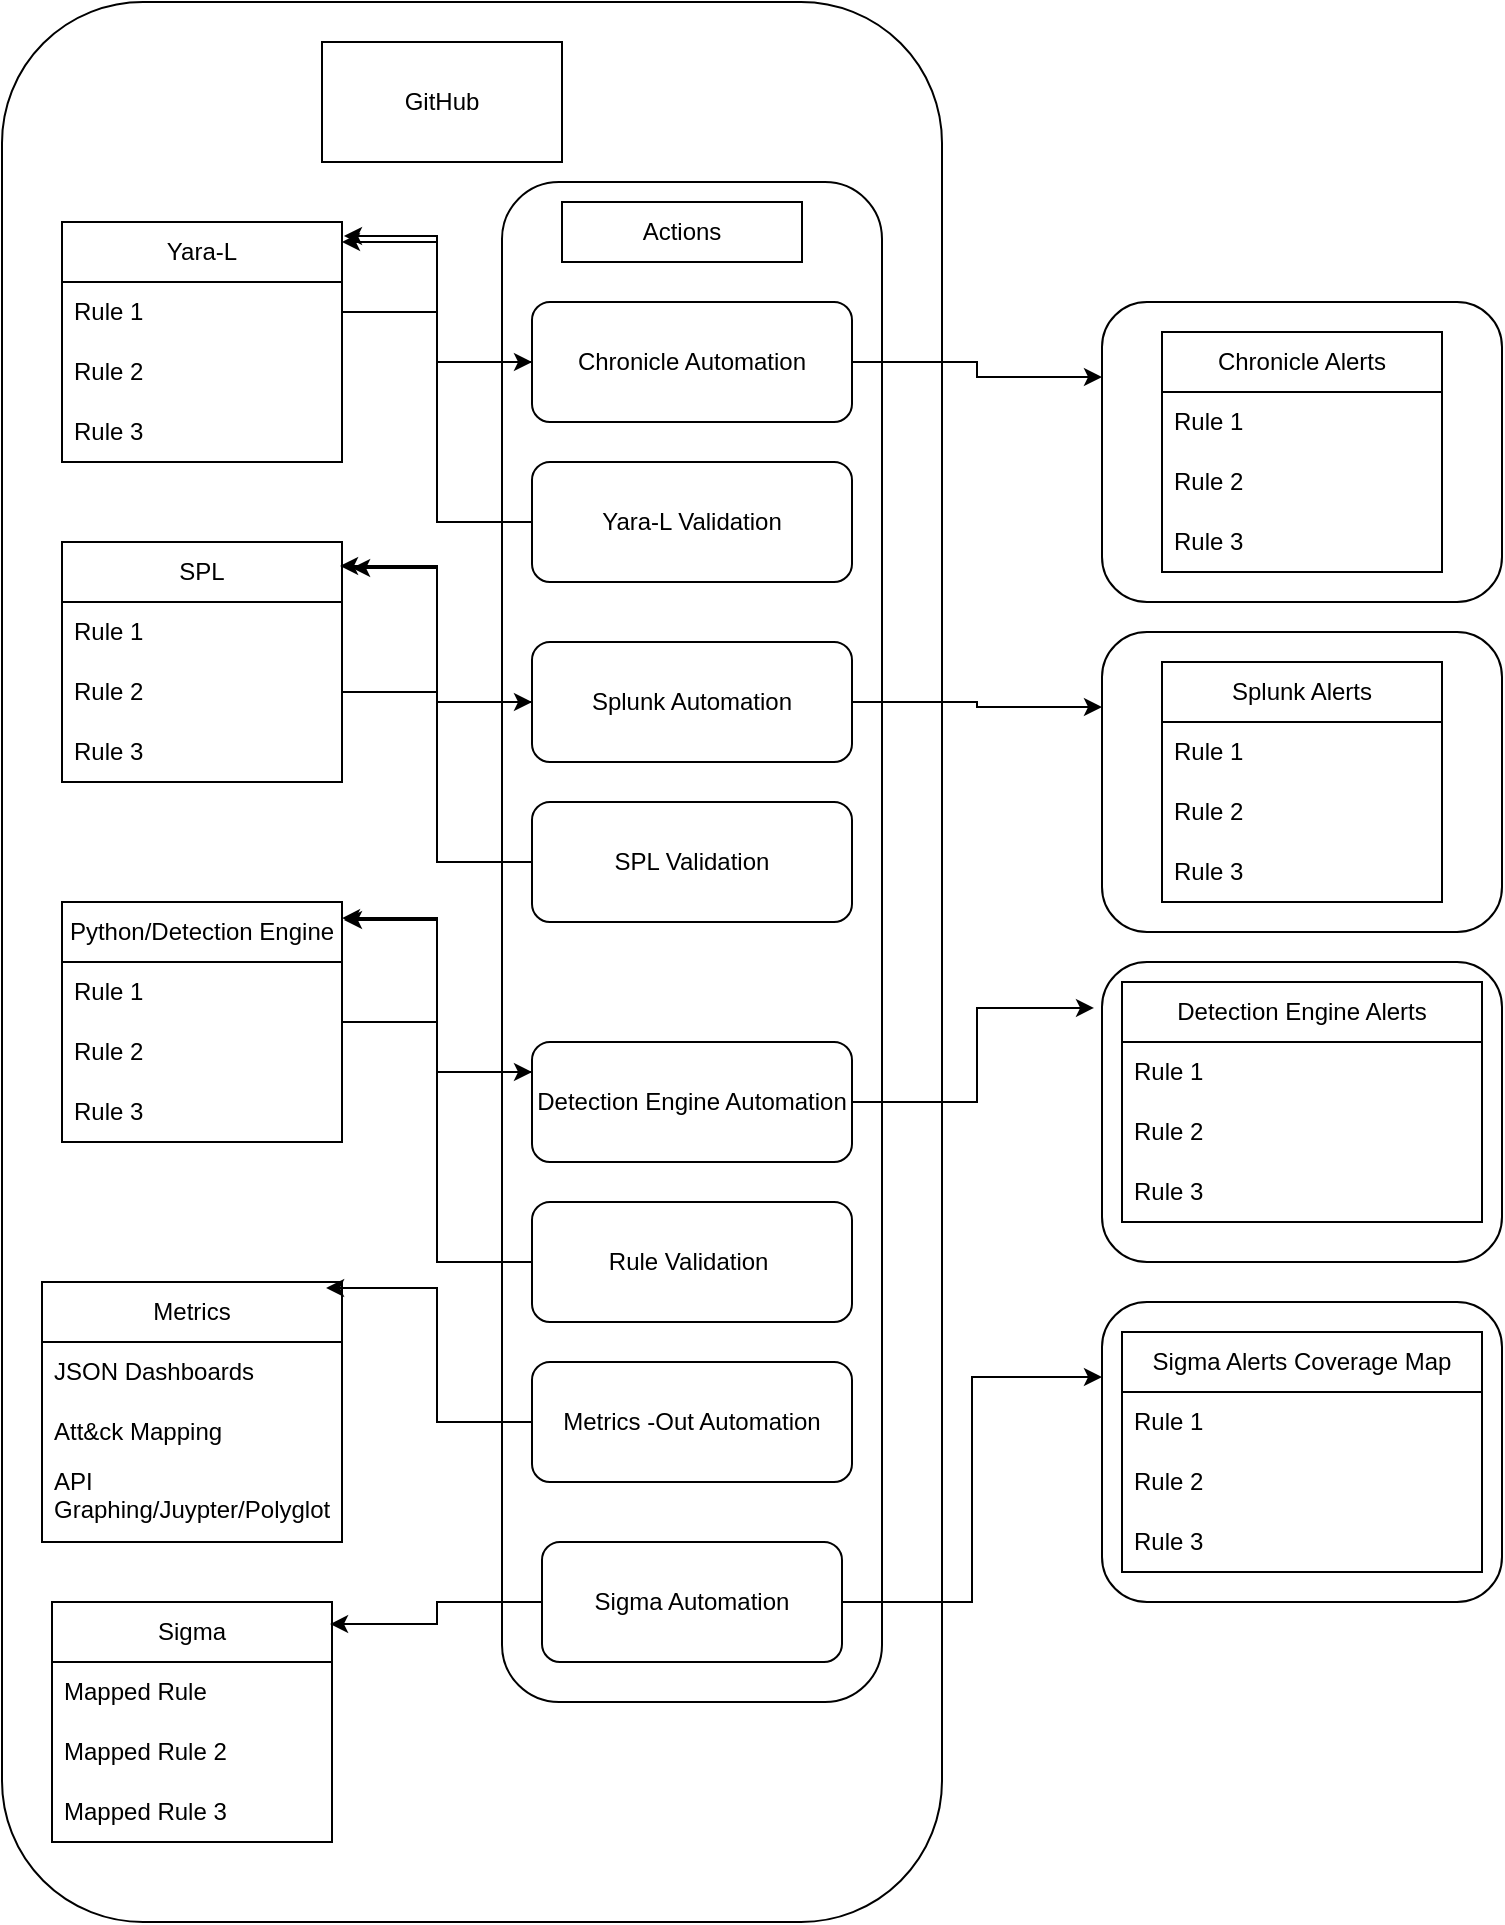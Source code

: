 <mxfile version="24.2.5" type="github">
  <diagram id="R2lEEEUBdFMjLlhIrx00" name="Page-1">
    <mxGraphModel dx="1219" dy="1130" grid="1" gridSize="10" guides="1" tooltips="1" connect="1" arrows="1" fold="1" page="1" pageScale="1" pageWidth="850" pageHeight="1100" math="0" shadow="0" extFonts="Permanent Marker^https://fonts.googleapis.com/css?family=Permanent+Marker">
      <root>
        <mxCell id="0" />
        <mxCell id="1" parent="0" />
        <mxCell id="2jkBde8-LkIQ-ziUyT_U-1" value="" style="rounded=1;whiteSpace=wrap;html=1;" vertex="1" parent="1">
          <mxGeometry x="20" y="100" width="470" height="960" as="geometry" />
        </mxCell>
        <mxCell id="2jkBde8-LkIQ-ziUyT_U-2" value="" style="rounded=1;whiteSpace=wrap;html=1;" vertex="1" parent="1">
          <mxGeometry x="570" y="250" width="200" height="150" as="geometry" />
        </mxCell>
        <mxCell id="2jkBde8-LkIQ-ziUyT_U-5" value="" style="rounded=1;whiteSpace=wrap;html=1;" vertex="1" parent="1">
          <mxGeometry x="270" y="190" width="190" height="760" as="geometry" />
        </mxCell>
        <mxCell id="2jkBde8-LkIQ-ziUyT_U-81" style="edgeStyle=orthogonalEdgeStyle;rounded=0;orthogonalLoop=1;jettySize=auto;html=1;entryX=0;entryY=0.25;entryDx=0;entryDy=0;" edge="1" parent="1" source="2jkBde8-LkIQ-ziUyT_U-7" target="2jkBde8-LkIQ-ziUyT_U-2">
          <mxGeometry relative="1" as="geometry" />
        </mxCell>
        <mxCell id="2jkBde8-LkIQ-ziUyT_U-7" value="Chronicle Automation" style="rounded=1;whiteSpace=wrap;html=1;" vertex="1" parent="1">
          <mxGeometry x="285" y="250" width="160" height="60" as="geometry" />
        </mxCell>
        <mxCell id="2jkBde8-LkIQ-ziUyT_U-8" value="Yara-L Validation" style="rounded=1;whiteSpace=wrap;html=1;" vertex="1" parent="1">
          <mxGeometry x="285" y="330" width="160" height="60" as="geometry" />
        </mxCell>
        <mxCell id="2jkBde8-LkIQ-ziUyT_U-10" value="Metrics -Out Automation" style="rounded=1;whiteSpace=wrap;html=1;" vertex="1" parent="1">
          <mxGeometry x="285" y="780" width="160" height="60" as="geometry" />
        </mxCell>
        <mxCell id="2jkBde8-LkIQ-ziUyT_U-11" value="Yara-L" style="swimlane;fontStyle=0;childLayout=stackLayout;horizontal=1;startSize=30;horizontalStack=0;resizeParent=1;resizeParentMax=0;resizeLast=0;collapsible=1;marginBottom=0;whiteSpace=wrap;html=1;" vertex="1" parent="1">
          <mxGeometry x="50" y="210" width="140" height="120" as="geometry" />
        </mxCell>
        <mxCell id="2jkBde8-LkIQ-ziUyT_U-12" value="Rule 1" style="text;strokeColor=none;fillColor=none;align=left;verticalAlign=middle;spacingLeft=4;spacingRight=4;overflow=hidden;points=[[0,0.5],[1,0.5]];portConstraint=eastwest;rotatable=0;whiteSpace=wrap;html=1;" vertex="1" parent="2jkBde8-LkIQ-ziUyT_U-11">
          <mxGeometry y="30" width="140" height="30" as="geometry" />
        </mxCell>
        <mxCell id="2jkBde8-LkIQ-ziUyT_U-13" value="Rule 2" style="text;strokeColor=none;fillColor=none;align=left;verticalAlign=middle;spacingLeft=4;spacingRight=4;overflow=hidden;points=[[0,0.5],[1,0.5]];portConstraint=eastwest;rotatable=0;whiteSpace=wrap;html=1;" vertex="1" parent="2jkBde8-LkIQ-ziUyT_U-11">
          <mxGeometry y="60" width="140" height="30" as="geometry" />
        </mxCell>
        <mxCell id="2jkBde8-LkIQ-ziUyT_U-14" value="Rule 3" style="text;strokeColor=none;fillColor=none;align=left;verticalAlign=middle;spacingLeft=4;spacingRight=4;overflow=hidden;points=[[0,0.5],[1,0.5]];portConstraint=eastwest;rotatable=0;whiteSpace=wrap;html=1;" vertex="1" parent="2jkBde8-LkIQ-ziUyT_U-11">
          <mxGeometry y="90" width="140" height="30" as="geometry" />
        </mxCell>
        <mxCell id="2jkBde8-LkIQ-ziUyT_U-15" value="SPL" style="swimlane;fontStyle=0;childLayout=stackLayout;horizontal=1;startSize=30;horizontalStack=0;resizeParent=1;resizeParentMax=0;resizeLast=0;collapsible=1;marginBottom=0;whiteSpace=wrap;html=1;" vertex="1" parent="1">
          <mxGeometry x="50" y="370" width="140" height="120" as="geometry" />
        </mxCell>
        <mxCell id="2jkBde8-LkIQ-ziUyT_U-16" value="Rule 1" style="text;strokeColor=none;fillColor=none;align=left;verticalAlign=middle;spacingLeft=4;spacingRight=4;overflow=hidden;points=[[0,0.5],[1,0.5]];portConstraint=eastwest;rotatable=0;whiteSpace=wrap;html=1;" vertex="1" parent="2jkBde8-LkIQ-ziUyT_U-15">
          <mxGeometry y="30" width="140" height="30" as="geometry" />
        </mxCell>
        <mxCell id="2jkBde8-LkIQ-ziUyT_U-17" value="Rule 2" style="text;strokeColor=none;fillColor=none;align=left;verticalAlign=middle;spacingLeft=4;spacingRight=4;overflow=hidden;points=[[0,0.5],[1,0.5]];portConstraint=eastwest;rotatable=0;whiteSpace=wrap;html=1;" vertex="1" parent="2jkBde8-LkIQ-ziUyT_U-15">
          <mxGeometry y="60" width="140" height="30" as="geometry" />
        </mxCell>
        <mxCell id="2jkBde8-LkIQ-ziUyT_U-18" value="Rule 3" style="text;strokeColor=none;fillColor=none;align=left;verticalAlign=middle;spacingLeft=4;spacingRight=4;overflow=hidden;points=[[0,0.5],[1,0.5]];portConstraint=eastwest;rotatable=0;whiteSpace=wrap;html=1;" vertex="1" parent="2jkBde8-LkIQ-ziUyT_U-15">
          <mxGeometry y="90" width="140" height="30" as="geometry" />
        </mxCell>
        <mxCell id="2jkBde8-LkIQ-ziUyT_U-19" value="Sigma" style="swimlane;fontStyle=0;childLayout=stackLayout;horizontal=1;startSize=30;horizontalStack=0;resizeParent=1;resizeParentMax=0;resizeLast=0;collapsible=1;marginBottom=0;whiteSpace=wrap;html=1;" vertex="1" parent="1">
          <mxGeometry x="45" y="900" width="140" height="120" as="geometry" />
        </mxCell>
        <mxCell id="2jkBde8-LkIQ-ziUyT_U-20" value="Mapped Rule" style="text;strokeColor=none;fillColor=none;align=left;verticalAlign=middle;spacingLeft=4;spacingRight=4;overflow=hidden;points=[[0,0.5],[1,0.5]];portConstraint=eastwest;rotatable=0;whiteSpace=wrap;html=1;" vertex="1" parent="2jkBde8-LkIQ-ziUyT_U-19">
          <mxGeometry y="30" width="140" height="30" as="geometry" />
        </mxCell>
        <mxCell id="2jkBde8-LkIQ-ziUyT_U-21" value="Mapped Rule 2" style="text;strokeColor=none;fillColor=none;align=left;verticalAlign=middle;spacingLeft=4;spacingRight=4;overflow=hidden;points=[[0,0.5],[1,0.5]];portConstraint=eastwest;rotatable=0;whiteSpace=wrap;html=1;" vertex="1" parent="2jkBde8-LkIQ-ziUyT_U-19">
          <mxGeometry y="60" width="140" height="30" as="geometry" />
        </mxCell>
        <mxCell id="2jkBde8-LkIQ-ziUyT_U-22" value="Mapped Rule 3" style="text;strokeColor=none;fillColor=none;align=left;verticalAlign=middle;spacingLeft=4;spacingRight=4;overflow=hidden;points=[[0,0.5],[1,0.5]];portConstraint=eastwest;rotatable=0;whiteSpace=wrap;html=1;" vertex="1" parent="2jkBde8-LkIQ-ziUyT_U-19">
          <mxGeometry y="90" width="140" height="30" as="geometry" />
        </mxCell>
        <mxCell id="2jkBde8-LkIQ-ziUyT_U-69" style="edgeStyle=orthogonalEdgeStyle;rounded=0;orthogonalLoop=1;jettySize=auto;html=1;entryX=0;entryY=0.25;entryDx=0;entryDy=0;" edge="1" parent="1" source="2jkBde8-LkIQ-ziUyT_U-23" target="2jkBde8-LkIQ-ziUyT_U-35">
          <mxGeometry relative="1" as="geometry" />
        </mxCell>
        <mxCell id="2jkBde8-LkIQ-ziUyT_U-23" value="Python/Detection Engine" style="swimlane;fontStyle=0;childLayout=stackLayout;horizontal=1;startSize=30;horizontalStack=0;resizeParent=1;resizeParentMax=0;resizeLast=0;collapsible=1;marginBottom=0;whiteSpace=wrap;html=1;" vertex="1" parent="1">
          <mxGeometry x="50" y="550" width="140" height="120" as="geometry" />
        </mxCell>
        <mxCell id="2jkBde8-LkIQ-ziUyT_U-24" value="Rule 1" style="text;strokeColor=none;fillColor=none;align=left;verticalAlign=middle;spacingLeft=4;spacingRight=4;overflow=hidden;points=[[0,0.5],[1,0.5]];portConstraint=eastwest;rotatable=0;whiteSpace=wrap;html=1;" vertex="1" parent="2jkBde8-LkIQ-ziUyT_U-23">
          <mxGeometry y="30" width="140" height="30" as="geometry" />
        </mxCell>
        <mxCell id="2jkBde8-LkIQ-ziUyT_U-25" value="Rule 2" style="text;strokeColor=none;fillColor=none;align=left;verticalAlign=middle;spacingLeft=4;spacingRight=4;overflow=hidden;points=[[0,0.5],[1,0.5]];portConstraint=eastwest;rotatable=0;whiteSpace=wrap;html=1;" vertex="1" parent="2jkBde8-LkIQ-ziUyT_U-23">
          <mxGeometry y="60" width="140" height="30" as="geometry" />
        </mxCell>
        <mxCell id="2jkBde8-LkIQ-ziUyT_U-26" value="Rule 3" style="text;strokeColor=none;fillColor=none;align=left;verticalAlign=middle;spacingLeft=4;spacingRight=4;overflow=hidden;points=[[0,0.5],[1,0.5]];portConstraint=eastwest;rotatable=0;whiteSpace=wrap;html=1;" vertex="1" parent="2jkBde8-LkIQ-ziUyT_U-23">
          <mxGeometry y="90" width="140" height="30" as="geometry" />
        </mxCell>
        <mxCell id="2jkBde8-LkIQ-ziUyT_U-28" value="Metrics" style="swimlane;fontStyle=0;childLayout=stackLayout;horizontal=1;startSize=30;horizontalStack=0;resizeParent=1;resizeParentMax=0;resizeLast=0;collapsible=1;marginBottom=0;whiteSpace=wrap;html=1;" vertex="1" parent="1">
          <mxGeometry x="40" y="740" width="150" height="130" as="geometry" />
        </mxCell>
        <mxCell id="2jkBde8-LkIQ-ziUyT_U-29" value="JSON Dashboards" style="text;strokeColor=none;fillColor=none;align=left;verticalAlign=middle;spacingLeft=4;spacingRight=4;overflow=hidden;points=[[0,0.5],[1,0.5]];portConstraint=eastwest;rotatable=0;whiteSpace=wrap;html=1;" vertex="1" parent="2jkBde8-LkIQ-ziUyT_U-28">
          <mxGeometry y="30" width="150" height="30" as="geometry" />
        </mxCell>
        <mxCell id="2jkBde8-LkIQ-ziUyT_U-30" value="Att&amp;amp;ck Mapping" style="text;strokeColor=none;fillColor=none;align=left;verticalAlign=middle;spacingLeft=4;spacingRight=4;overflow=hidden;points=[[0,0.5],[1,0.5]];portConstraint=eastwest;rotatable=0;whiteSpace=wrap;html=1;" vertex="1" parent="2jkBde8-LkIQ-ziUyT_U-28">
          <mxGeometry y="60" width="150" height="30" as="geometry" />
        </mxCell>
        <mxCell id="2jkBde8-LkIQ-ziUyT_U-31" value="API Graphing/Juypter/Polyglot&lt;div&gt;&lt;br&gt;&lt;/div&gt;" style="text;strokeColor=none;fillColor=none;align=left;verticalAlign=middle;spacingLeft=4;spacingRight=4;overflow=hidden;points=[[0,0.5],[1,0.5]];portConstraint=eastwest;rotatable=0;whiteSpace=wrap;html=1;" vertex="1" parent="2jkBde8-LkIQ-ziUyT_U-28">
          <mxGeometry y="90" width="150" height="40" as="geometry" />
        </mxCell>
        <mxCell id="2jkBde8-LkIQ-ziUyT_U-32" style="edgeStyle=orthogonalEdgeStyle;rounded=0;orthogonalLoop=1;jettySize=auto;html=1;entryX=0.947;entryY=0.023;entryDx=0;entryDy=0;entryPerimeter=0;" edge="1" parent="1" source="2jkBde8-LkIQ-ziUyT_U-10" target="2jkBde8-LkIQ-ziUyT_U-28">
          <mxGeometry relative="1" as="geometry" />
        </mxCell>
        <mxCell id="2jkBde8-LkIQ-ziUyT_U-82" style="edgeStyle=orthogonalEdgeStyle;rounded=0;orthogonalLoop=1;jettySize=auto;html=1;entryX=0;entryY=0.25;entryDx=0;entryDy=0;" edge="1" parent="1" source="2jkBde8-LkIQ-ziUyT_U-33" target="2jkBde8-LkIQ-ziUyT_U-39">
          <mxGeometry relative="1" as="geometry" />
        </mxCell>
        <mxCell id="2jkBde8-LkIQ-ziUyT_U-33" value="Splunk Automation" style="rounded=1;whiteSpace=wrap;html=1;" vertex="1" parent="1">
          <mxGeometry x="285" y="420" width="160" height="60" as="geometry" />
        </mxCell>
        <mxCell id="2jkBde8-LkIQ-ziUyT_U-34" value="SPL Validation" style="rounded=1;whiteSpace=wrap;html=1;" vertex="1" parent="1">
          <mxGeometry x="285" y="500" width="160" height="60" as="geometry" />
        </mxCell>
        <mxCell id="2jkBde8-LkIQ-ziUyT_U-35" value="Detection Engine Automation" style="rounded=1;whiteSpace=wrap;html=1;" vertex="1" parent="1">
          <mxGeometry x="285" y="620" width="160" height="60" as="geometry" />
        </mxCell>
        <mxCell id="2jkBde8-LkIQ-ziUyT_U-36" value="Rule Validation&amp;nbsp;" style="rounded=1;whiteSpace=wrap;html=1;" vertex="1" parent="1">
          <mxGeometry x="285" y="700" width="160" height="60" as="geometry" />
        </mxCell>
        <mxCell id="2jkBde8-LkIQ-ziUyT_U-38" value="" style="rounded=1;whiteSpace=wrap;html=1;" vertex="1" parent="1">
          <mxGeometry x="570" y="580" width="200" height="150" as="geometry" />
        </mxCell>
        <mxCell id="2jkBde8-LkIQ-ziUyT_U-39" value="" style="rounded=1;whiteSpace=wrap;html=1;" vertex="1" parent="1">
          <mxGeometry x="570" y="415" width="200" height="150" as="geometry" />
        </mxCell>
        <mxCell id="2jkBde8-LkIQ-ziUyT_U-40" value="" style="rounded=1;whiteSpace=wrap;html=1;" vertex="1" parent="1">
          <mxGeometry x="570" y="750" width="200" height="150" as="geometry" />
        </mxCell>
        <mxCell id="2jkBde8-LkIQ-ziUyT_U-41" value="GitHub" style="rounded=0;whiteSpace=wrap;html=1;" vertex="1" parent="1">
          <mxGeometry x="180" y="120" width="120" height="60" as="geometry" />
        </mxCell>
        <mxCell id="2jkBde8-LkIQ-ziUyT_U-42" value="Actions" style="rounded=0;whiteSpace=wrap;html=1;" vertex="1" parent="1">
          <mxGeometry x="300" y="200" width="120" height="30" as="geometry" />
        </mxCell>
        <mxCell id="2jkBde8-LkIQ-ziUyT_U-43" value="Chronicle Alerts" style="swimlane;fontStyle=0;childLayout=stackLayout;horizontal=1;startSize=30;horizontalStack=0;resizeParent=1;resizeParentMax=0;resizeLast=0;collapsible=1;marginBottom=0;whiteSpace=wrap;html=1;" vertex="1" parent="1">
          <mxGeometry x="600" y="265" width="140" height="120" as="geometry" />
        </mxCell>
        <mxCell id="2jkBde8-LkIQ-ziUyT_U-44" value="Rule 1&amp;nbsp; &amp;nbsp;" style="text;strokeColor=none;fillColor=none;align=left;verticalAlign=middle;spacingLeft=4;spacingRight=4;overflow=hidden;points=[[0,0.5],[1,0.5]];portConstraint=eastwest;rotatable=0;whiteSpace=wrap;html=1;" vertex="1" parent="2jkBde8-LkIQ-ziUyT_U-43">
          <mxGeometry y="30" width="140" height="30" as="geometry" />
        </mxCell>
        <mxCell id="2jkBde8-LkIQ-ziUyT_U-45" value="Rule 2" style="text;strokeColor=none;fillColor=none;align=left;verticalAlign=middle;spacingLeft=4;spacingRight=4;overflow=hidden;points=[[0,0.5],[1,0.5]];portConstraint=eastwest;rotatable=0;whiteSpace=wrap;html=1;" vertex="1" parent="2jkBde8-LkIQ-ziUyT_U-43">
          <mxGeometry y="60" width="140" height="30" as="geometry" />
        </mxCell>
        <mxCell id="2jkBde8-LkIQ-ziUyT_U-46" value="Rule 3" style="text;strokeColor=none;fillColor=none;align=left;verticalAlign=middle;spacingLeft=4;spacingRight=4;overflow=hidden;points=[[0,0.5],[1,0.5]];portConstraint=eastwest;rotatable=0;whiteSpace=wrap;html=1;" vertex="1" parent="2jkBde8-LkIQ-ziUyT_U-43">
          <mxGeometry y="90" width="140" height="30" as="geometry" />
        </mxCell>
        <mxCell id="2jkBde8-LkIQ-ziUyT_U-47" value="Splunk Alerts" style="swimlane;fontStyle=0;childLayout=stackLayout;horizontal=1;startSize=30;horizontalStack=0;resizeParent=1;resizeParentMax=0;resizeLast=0;collapsible=1;marginBottom=0;whiteSpace=wrap;html=1;" vertex="1" parent="1">
          <mxGeometry x="600" y="430" width="140" height="120" as="geometry" />
        </mxCell>
        <mxCell id="2jkBde8-LkIQ-ziUyT_U-48" value="Rule 1&amp;nbsp; &amp;nbsp;" style="text;strokeColor=none;fillColor=none;align=left;verticalAlign=middle;spacingLeft=4;spacingRight=4;overflow=hidden;points=[[0,0.5],[1,0.5]];portConstraint=eastwest;rotatable=0;whiteSpace=wrap;html=1;" vertex="1" parent="2jkBde8-LkIQ-ziUyT_U-47">
          <mxGeometry y="30" width="140" height="30" as="geometry" />
        </mxCell>
        <mxCell id="2jkBde8-LkIQ-ziUyT_U-49" value="Rule 2" style="text;strokeColor=none;fillColor=none;align=left;verticalAlign=middle;spacingLeft=4;spacingRight=4;overflow=hidden;points=[[0,0.5],[1,0.5]];portConstraint=eastwest;rotatable=0;whiteSpace=wrap;html=1;" vertex="1" parent="2jkBde8-LkIQ-ziUyT_U-47">
          <mxGeometry y="60" width="140" height="30" as="geometry" />
        </mxCell>
        <mxCell id="2jkBde8-LkIQ-ziUyT_U-50" value="Rule 3" style="text;strokeColor=none;fillColor=none;align=left;verticalAlign=middle;spacingLeft=4;spacingRight=4;overflow=hidden;points=[[0,0.5],[1,0.5]];portConstraint=eastwest;rotatable=0;whiteSpace=wrap;html=1;" vertex="1" parent="2jkBde8-LkIQ-ziUyT_U-47">
          <mxGeometry y="90" width="140" height="30" as="geometry" />
        </mxCell>
        <mxCell id="2jkBde8-LkIQ-ziUyT_U-51" value="Detection Engine Alerts" style="swimlane;fontStyle=0;childLayout=stackLayout;horizontal=1;startSize=30;horizontalStack=0;resizeParent=1;resizeParentMax=0;resizeLast=0;collapsible=1;marginBottom=0;whiteSpace=wrap;html=1;" vertex="1" parent="1">
          <mxGeometry x="580" y="590" width="180" height="120" as="geometry" />
        </mxCell>
        <mxCell id="2jkBde8-LkIQ-ziUyT_U-52" value="Rule 1&amp;nbsp; &amp;nbsp;" style="text;strokeColor=none;fillColor=none;align=left;verticalAlign=middle;spacingLeft=4;spacingRight=4;overflow=hidden;points=[[0,0.5],[1,0.5]];portConstraint=eastwest;rotatable=0;whiteSpace=wrap;html=1;" vertex="1" parent="2jkBde8-LkIQ-ziUyT_U-51">
          <mxGeometry y="30" width="180" height="30" as="geometry" />
        </mxCell>
        <mxCell id="2jkBde8-LkIQ-ziUyT_U-53" value="Rule 2" style="text;strokeColor=none;fillColor=none;align=left;verticalAlign=middle;spacingLeft=4;spacingRight=4;overflow=hidden;points=[[0,0.5],[1,0.5]];portConstraint=eastwest;rotatable=0;whiteSpace=wrap;html=1;" vertex="1" parent="2jkBde8-LkIQ-ziUyT_U-51">
          <mxGeometry y="60" width="180" height="30" as="geometry" />
        </mxCell>
        <mxCell id="2jkBde8-LkIQ-ziUyT_U-54" value="Rule 3" style="text;strokeColor=none;fillColor=none;align=left;verticalAlign=middle;spacingLeft=4;spacingRight=4;overflow=hidden;points=[[0,0.5],[1,0.5]];portConstraint=eastwest;rotatable=0;whiteSpace=wrap;html=1;" vertex="1" parent="2jkBde8-LkIQ-ziUyT_U-51">
          <mxGeometry y="90" width="180" height="30" as="geometry" />
        </mxCell>
        <mxCell id="2jkBde8-LkIQ-ziUyT_U-55" value="Sigma Alerts Coverage Map" style="swimlane;fontStyle=0;childLayout=stackLayout;horizontal=1;startSize=30;horizontalStack=0;resizeParent=1;resizeParentMax=0;resizeLast=0;collapsible=1;marginBottom=0;whiteSpace=wrap;html=1;" vertex="1" parent="1">
          <mxGeometry x="580" y="765" width="180" height="120" as="geometry" />
        </mxCell>
        <mxCell id="2jkBde8-LkIQ-ziUyT_U-56" value="Rule 1&amp;nbsp; &amp;nbsp;" style="text;strokeColor=none;fillColor=none;align=left;verticalAlign=middle;spacingLeft=4;spacingRight=4;overflow=hidden;points=[[0,0.5],[1,0.5]];portConstraint=eastwest;rotatable=0;whiteSpace=wrap;html=1;" vertex="1" parent="2jkBde8-LkIQ-ziUyT_U-55">
          <mxGeometry y="30" width="180" height="30" as="geometry" />
        </mxCell>
        <mxCell id="2jkBde8-LkIQ-ziUyT_U-57" value="Rule 2" style="text;strokeColor=none;fillColor=none;align=left;verticalAlign=middle;spacingLeft=4;spacingRight=4;overflow=hidden;points=[[0,0.5],[1,0.5]];portConstraint=eastwest;rotatable=0;whiteSpace=wrap;html=1;" vertex="1" parent="2jkBde8-LkIQ-ziUyT_U-55">
          <mxGeometry y="60" width="180" height="30" as="geometry" />
        </mxCell>
        <mxCell id="2jkBde8-LkIQ-ziUyT_U-58" value="Rule 3" style="text;strokeColor=none;fillColor=none;align=left;verticalAlign=middle;spacingLeft=4;spacingRight=4;overflow=hidden;points=[[0,0.5],[1,0.5]];portConstraint=eastwest;rotatable=0;whiteSpace=wrap;html=1;" vertex="1" parent="2jkBde8-LkIQ-ziUyT_U-55">
          <mxGeometry y="90" width="180" height="30" as="geometry" />
        </mxCell>
        <mxCell id="2jkBde8-LkIQ-ziUyT_U-65" style="edgeStyle=orthogonalEdgeStyle;rounded=0;orthogonalLoop=1;jettySize=auto;html=1;exitX=0;exitY=0.25;exitDx=0;exitDy=0;entryX=1;entryY=0.067;entryDx=0;entryDy=0;entryPerimeter=0;" edge="1" parent="1" source="2jkBde8-LkIQ-ziUyT_U-35" target="2jkBde8-LkIQ-ziUyT_U-23">
          <mxGeometry relative="1" as="geometry" />
        </mxCell>
        <mxCell id="2jkBde8-LkIQ-ziUyT_U-68" style="edgeStyle=orthogonalEdgeStyle;rounded=0;orthogonalLoop=1;jettySize=auto;html=1;entryX=1.007;entryY=0.075;entryDx=0;entryDy=0;entryPerimeter=0;" edge="1" parent="1" source="2jkBde8-LkIQ-ziUyT_U-36" target="2jkBde8-LkIQ-ziUyT_U-23">
          <mxGeometry relative="1" as="geometry" />
        </mxCell>
        <mxCell id="2jkBde8-LkIQ-ziUyT_U-73" style="edgeStyle=orthogonalEdgeStyle;rounded=0;orthogonalLoop=1;jettySize=auto;html=1;entryX=1.036;entryY=0.108;entryDx=0;entryDy=0;entryPerimeter=0;" edge="1" parent="1" source="2jkBde8-LkIQ-ziUyT_U-33" target="2jkBde8-LkIQ-ziUyT_U-15">
          <mxGeometry relative="1" as="geometry" />
        </mxCell>
        <mxCell id="2jkBde8-LkIQ-ziUyT_U-75" style="edgeStyle=orthogonalEdgeStyle;rounded=0;orthogonalLoop=1;jettySize=auto;html=1;" edge="1" parent="1" source="2jkBde8-LkIQ-ziUyT_U-17" target="2jkBde8-LkIQ-ziUyT_U-33">
          <mxGeometry relative="1" as="geometry" />
        </mxCell>
        <mxCell id="2jkBde8-LkIQ-ziUyT_U-76" style="edgeStyle=orthogonalEdgeStyle;rounded=0;orthogonalLoop=1;jettySize=auto;html=1;entryX=0.993;entryY=0.1;entryDx=0;entryDy=0;entryPerimeter=0;" edge="1" parent="1" source="2jkBde8-LkIQ-ziUyT_U-34" target="2jkBde8-LkIQ-ziUyT_U-15">
          <mxGeometry relative="1" as="geometry" />
        </mxCell>
        <mxCell id="2jkBde8-LkIQ-ziUyT_U-77" style="edgeStyle=orthogonalEdgeStyle;rounded=0;orthogonalLoop=1;jettySize=auto;html=1;entryX=1.007;entryY=0.058;entryDx=0;entryDy=0;entryPerimeter=0;" edge="1" parent="1" source="2jkBde8-LkIQ-ziUyT_U-7" target="2jkBde8-LkIQ-ziUyT_U-11">
          <mxGeometry relative="1" as="geometry" />
        </mxCell>
        <mxCell id="2jkBde8-LkIQ-ziUyT_U-78" style="edgeStyle=orthogonalEdgeStyle;rounded=0;orthogonalLoop=1;jettySize=auto;html=1;" edge="1" parent="1" source="2jkBde8-LkIQ-ziUyT_U-12" target="2jkBde8-LkIQ-ziUyT_U-7">
          <mxGeometry relative="1" as="geometry" />
        </mxCell>
        <mxCell id="2jkBde8-LkIQ-ziUyT_U-79" style="edgeStyle=orthogonalEdgeStyle;rounded=0;orthogonalLoop=1;jettySize=auto;html=1;entryX=1;entryY=0.083;entryDx=0;entryDy=0;entryPerimeter=0;" edge="1" parent="1" source="2jkBde8-LkIQ-ziUyT_U-8" target="2jkBde8-LkIQ-ziUyT_U-11">
          <mxGeometry relative="1" as="geometry" />
        </mxCell>
        <mxCell id="2jkBde8-LkIQ-ziUyT_U-87" style="edgeStyle=orthogonalEdgeStyle;rounded=0;orthogonalLoop=1;jettySize=auto;html=1;entryX=0;entryY=0.25;entryDx=0;entryDy=0;" edge="1" parent="1" source="2jkBde8-LkIQ-ziUyT_U-85" target="2jkBde8-LkIQ-ziUyT_U-40">
          <mxGeometry relative="1" as="geometry" />
        </mxCell>
        <mxCell id="2jkBde8-LkIQ-ziUyT_U-85" value="Sigma Automation" style="rounded=1;whiteSpace=wrap;html=1;" vertex="1" parent="1">
          <mxGeometry x="290" y="870" width="150" height="60" as="geometry" />
        </mxCell>
        <mxCell id="2jkBde8-LkIQ-ziUyT_U-86" style="edgeStyle=orthogonalEdgeStyle;rounded=0;orthogonalLoop=1;jettySize=auto;html=1;entryX=0.993;entryY=0.092;entryDx=0;entryDy=0;entryPerimeter=0;" edge="1" parent="1" source="2jkBde8-LkIQ-ziUyT_U-85" target="2jkBde8-LkIQ-ziUyT_U-19">
          <mxGeometry relative="1" as="geometry" />
        </mxCell>
        <mxCell id="2jkBde8-LkIQ-ziUyT_U-88" style="edgeStyle=orthogonalEdgeStyle;rounded=0;orthogonalLoop=1;jettySize=auto;html=1;entryX=-0.02;entryY=0.153;entryDx=0;entryDy=0;entryPerimeter=0;" edge="1" parent="1" source="2jkBde8-LkIQ-ziUyT_U-35" target="2jkBde8-LkIQ-ziUyT_U-38">
          <mxGeometry relative="1" as="geometry" />
        </mxCell>
      </root>
    </mxGraphModel>
  </diagram>
</mxfile>
